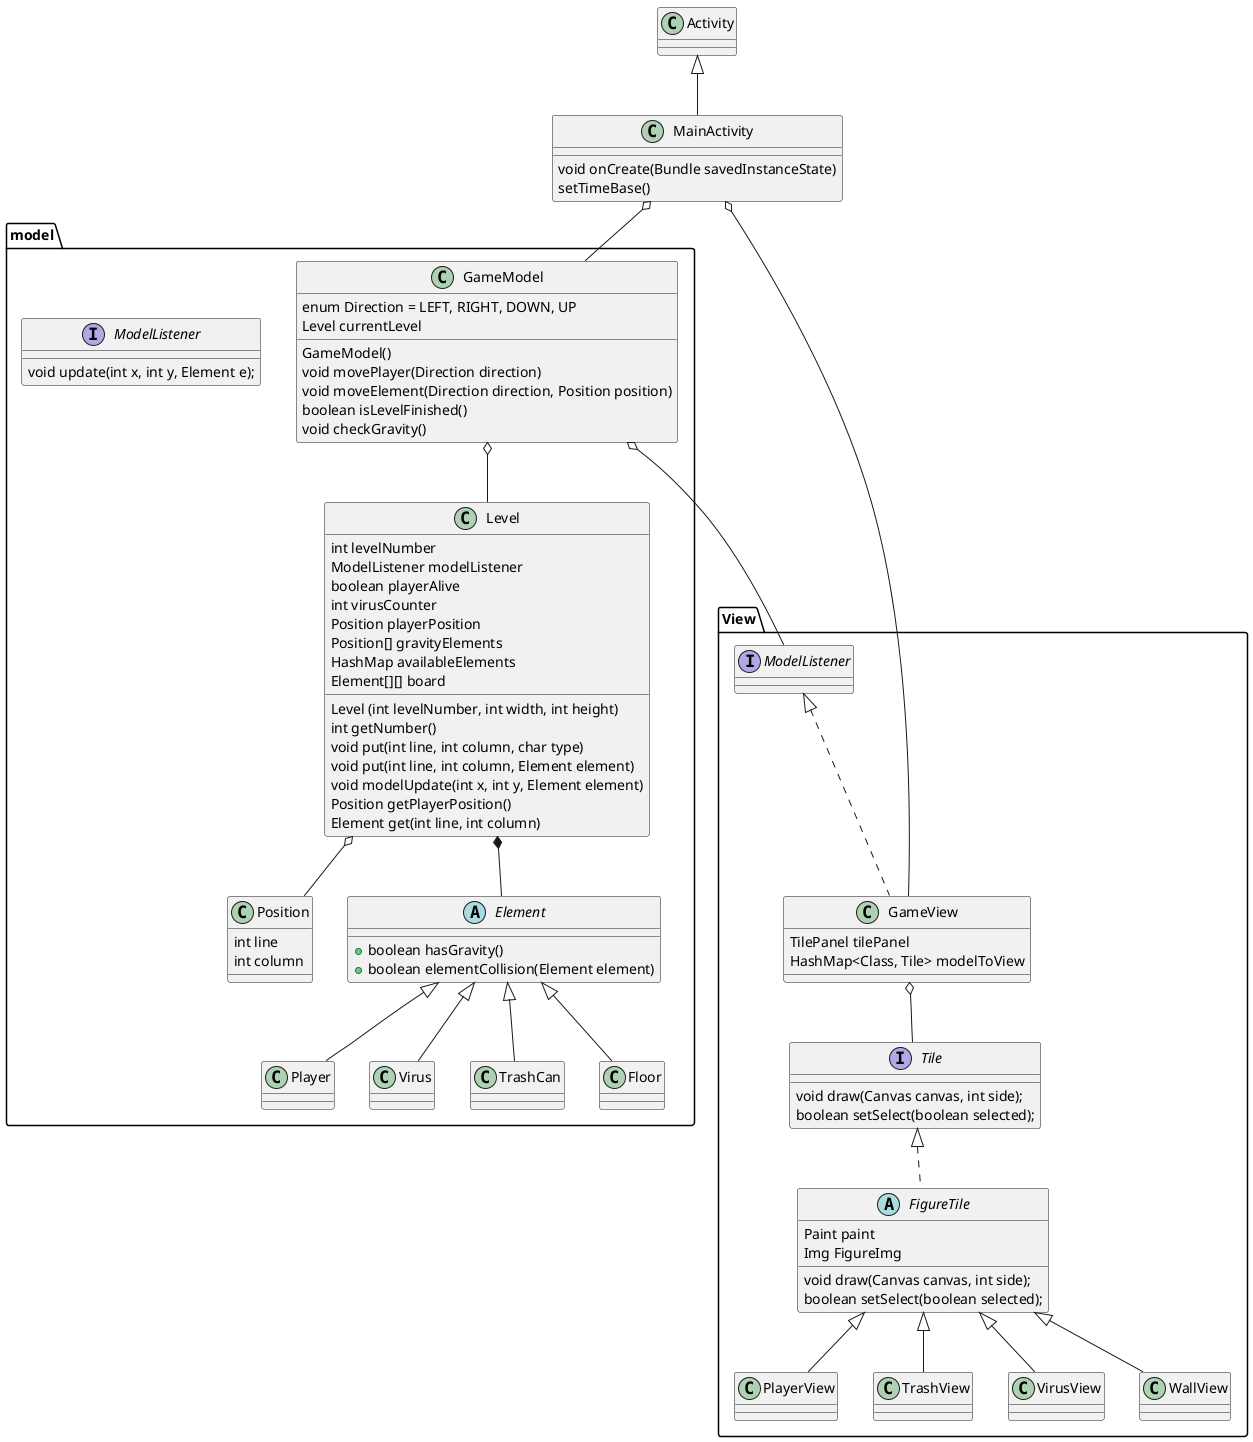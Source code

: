 @startuml



class MainActivity extends Activity{
    void onCreate(Bundle savedInstanceState)
    setTimeBase()
}

package View {
    MainActivity o-- GameView
    GameView o-- Tile
    interface Tile {
        void draw(Canvas canvas, int side);
        boolean setSelect(boolean selected);
    }
    abstract class FigureTile implements Tile {
        Paint paint
        Img FigureImg
        void draw(Canvas canvas, int side);
        boolean setSelect(boolean selected);
    }
    class GameView implements ModelListener {
        TilePanel tilePanel
        HashMap<Class, Tile> modelToView
    }
    class PlayerView extends FigureTile
    class TrashView extends FigureTile
    class VirusView extends FigureTile
    class WallView extends FigureTile
}

package model {

    MainActivity o-- GameModel
    GameModel o-- Level
    GameModel o-- ModelListener
    Level o-- Position
    Level *-- Element

    interface ModelListener {
        void update(int x, int y, Element e);
    }

    class Position {
        int line
        int column
    }

    class GameModel {
        enum Direction = LEFT, RIGHT, DOWN, UP
        Level currentLevel
        GameModel()
        void movePlayer(Direction direction)
        void moveElement(Direction direction, Position position)
        boolean isLevelFinished()
        void checkGravity()
    }

    class Level {
        int levelNumber
        ModelListener modelListener
        boolean playerAlive
        int virusCounter
        Position playerPosition
        Position[] gravityElements
        HashMap availableElements
        Element[][] board
        Level (int levelNumber, int width, int height)
        int getNumber()
        void put(int line, int column, char type)
        void put(int line, int column, Element element)
        void modelUpdate(int x, int y, Element element)
        Position getPlayerPosition()
        Element get(int line, int column)
    }

    abstract class Element {
        +boolean hasGravity()
        +boolean elementCollision(Element element)
    }

    class Player extends Element{
    }

    class Virus extends Element {
    }

    class TrashCan extends Element {
    }

    class Floor extends Element {
    }
}
@enduml
